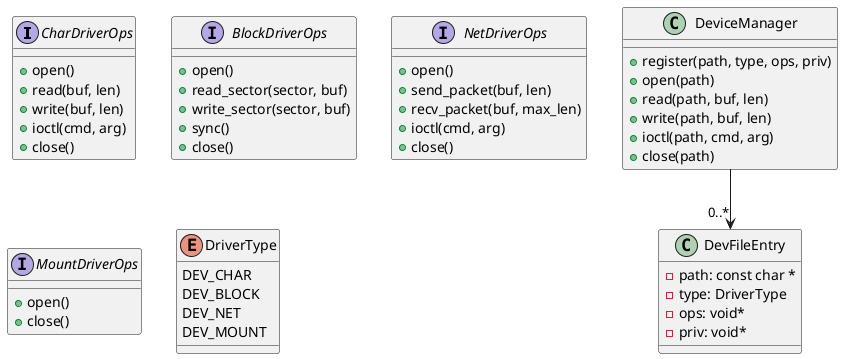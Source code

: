 @startuml
interface CharDriverOps {
  +open()
  +read(buf, len)
  +write(buf, len)
  +ioctl(cmd, arg)
  +close()
}

interface BlockDriverOps {
  +open()
  +read_sector(sector, buf)
  +write_sector(sector, buf)
  +sync()
  +close()
}

interface NetDriverOps {
  +open()
  +send_packet(buf, len)
  +recv_packet(buf, max_len)
  +ioctl(cmd, arg)
  +close()
}

interface MountDriverOps {
  +open()
  +close()
}

class DeviceManager {
  +register(path, type, ops, priv)
  +open(path)
  +read(path, buf, len)
  +write(path, buf, len)
  +ioctl(path, cmd, arg)
  +close(path)
}

class DevFileEntry {
  -path: const char *
  -type: DriverType
  -ops: void*
  -priv: void*
}

DeviceManager --> "0..*" DevFileEntry

enum DriverType {
  DEV_CHAR
  DEV_BLOCK
  DEV_NET
  DEV_MOUNT
}

@enduml

